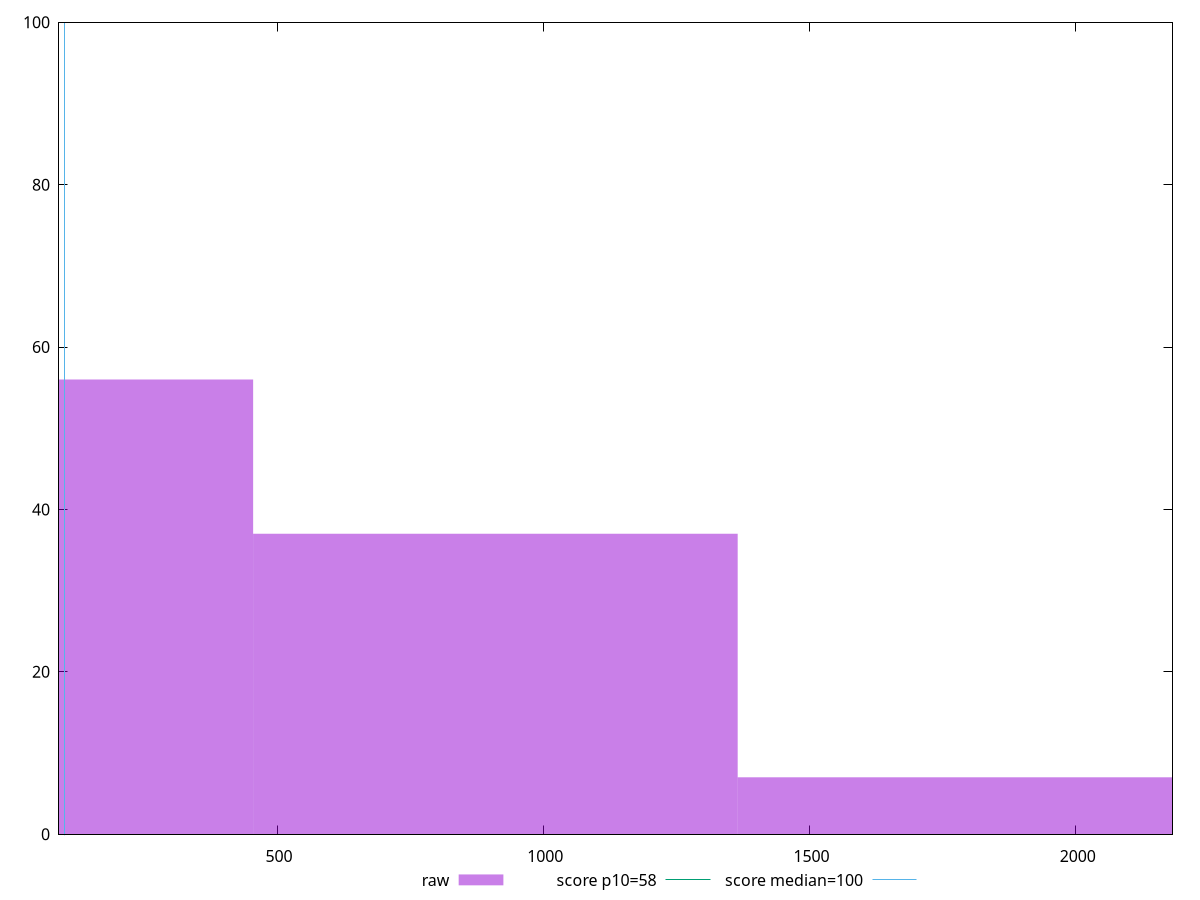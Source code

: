 reset

$raw <<EOF
909.9897567691045 37
0 56
1819.979513538209 7
EOF

set key outside below
set boxwidth 909.9897567691045
set xrange [90.4:2181.6000000000045]
set yrange [0:100]
set trange [0:100]
set style fill transparent solid 0.5 noborder

set parametric
set terminal svg size 640, 490 enhanced background rgb 'white'
set output "report_00013_2021-02-09T12-04-24.940Z/estimated-input-latency/samples/pages+cached/raw/histogram.svg"

plot $raw title "raw" with boxes, \
     58,t title "score p10=58", \
     100,t title "score median=100"

reset
